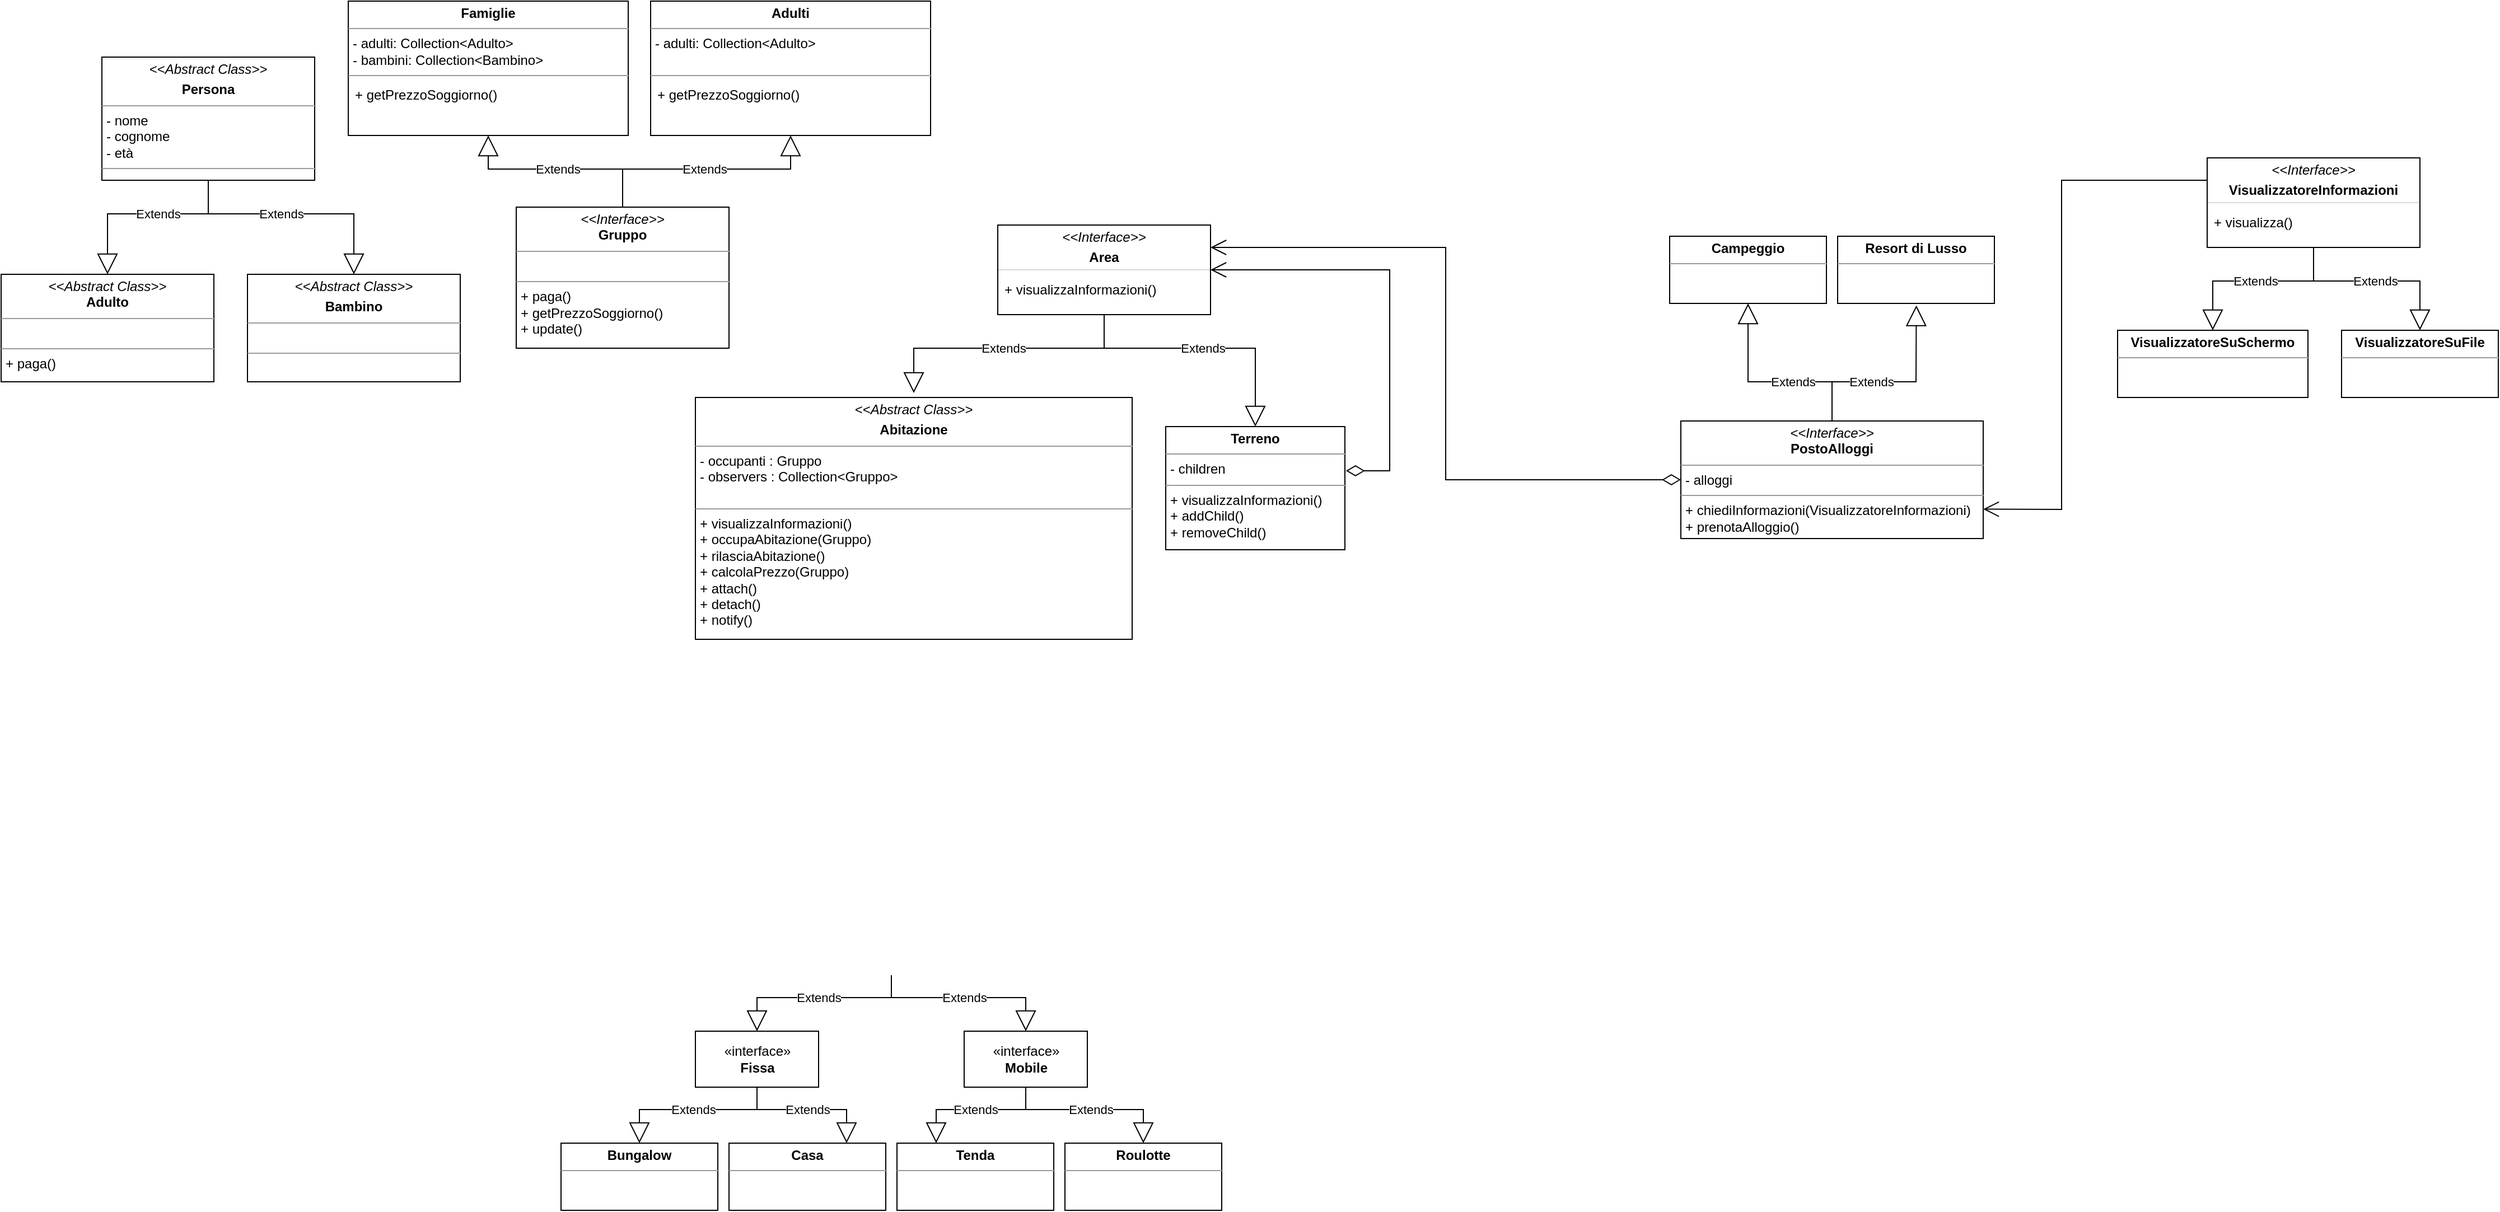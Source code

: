 <mxfile version="20.8.3" type="device"><diagram id="NcUBOvsC5XP6fZwKayEn" name="Page-1"><mxGraphModel dx="1522" dy="851" grid="1" gridSize="10" guides="1" tooltips="1" connect="1" arrows="1" fold="1" page="1" pageScale="1" pageWidth="4681" pageHeight="3300" math="0" shadow="0"><root><mxCell id="0"/><mxCell id="1" parent="0"/><mxCell id="sTAsvp3pAyC-jVc5APGx-4" value="&lt;p style=&quot;margin:0px;margin-top:4px;text-align:center;&quot;&gt;&lt;i&gt;&amp;lt;&amp;lt;Interface&amp;gt;&amp;gt;&lt;/i&gt;&lt;b&gt;&lt;br&gt;&lt;/b&gt;&lt;/p&gt;&lt;p style=&quot;margin:0px;margin-top:4px;text-align:center;&quot;&gt;&lt;b&gt;Area&lt;/b&gt;&lt;br&gt;&lt;/p&gt;" style="verticalAlign=top;align=left;overflow=fill;fontSize=12;fontFamily=Helvetica;html=1;" parent="1" vertex="1"><mxGeometry x="900" y="210" width="190" height="80" as="geometry"/></mxCell><mxCell id="sTAsvp3pAyC-jVc5APGx-8" value="&lt;div&gt;«interface»&lt;b&gt;&lt;br&gt;&lt;/b&gt;&lt;/div&gt;&lt;div&gt;&lt;b&gt;Fissa&lt;/b&gt;&lt;/div&gt;" style="html=1;" parent="1" vertex="1"><mxGeometry x="630" y="930" width="110" height="50" as="geometry"/></mxCell><mxCell id="sTAsvp3pAyC-jVc5APGx-9" value="&lt;div&gt;«interface»&lt;b&gt;&lt;br&gt;&lt;/b&gt;&lt;/div&gt;&lt;div&gt;&lt;b&gt;Mobile&lt;/b&gt;&lt;/div&gt;" style="html=1;" parent="1" vertex="1"><mxGeometry x="870" y="930" width="110" height="50" as="geometry"/></mxCell><mxCell id="sTAsvp3pAyC-jVc5APGx-10" value="Extends" style="endArrow=block;endSize=16;endFill=0;html=1;rounded=0;exitX=0.5;exitY=1;exitDx=0;exitDy=0;entryX=0.5;entryY=0;entryDx=0;entryDy=0;" parent="1" target="sTAsvp3pAyC-jVc5APGx-8" edge="1"><mxGeometry width="160" relative="1" as="geometry"><mxPoint x="805" y="880" as="sourcePoint"/><mxPoint x="620" y="940" as="targetPoint"/><Array as="points"><mxPoint x="805" y="900"/><mxPoint x="685" y="900"/></Array></mxGeometry></mxCell><mxCell id="sTAsvp3pAyC-jVc5APGx-11" value="Extends" style="endArrow=block;endSize=16;endFill=0;html=1;rounded=0;exitX=0.5;exitY=1;exitDx=0;exitDy=0;entryX=0.5;entryY=0;entryDx=0;entryDy=0;" parent="1" target="sTAsvp3pAyC-jVc5APGx-9" edge="1"><mxGeometry width="160" relative="1" as="geometry"><mxPoint x="805" y="880" as="sourcePoint"/><mxPoint x="990.0" y="940" as="targetPoint"/><Array as="points"><mxPoint x="805" y="900"/><mxPoint x="925" y="900"/></Array></mxGeometry></mxCell><mxCell id="sTAsvp3pAyC-jVc5APGx-16" value="Extends" style="endArrow=block;endSize=16;endFill=0;html=1;rounded=0;exitX=0.5;exitY=1;exitDx=0;exitDy=0;entryX=0.5;entryY=0;entryDx=0;entryDy=0;" parent="1" source="sTAsvp3pAyC-jVc5APGx-8" target="sTAsvp3pAyC-jVc5APGx-37" edge="1"><mxGeometry width="160" relative="1" as="geometry"><mxPoint x="690" y="970" as="sourcePoint"/><mxPoint x="597.5" y="1030" as="targetPoint"/><Array as="points"><mxPoint x="685" y="1000"/><mxPoint x="580" y="1000"/></Array></mxGeometry></mxCell><mxCell id="sTAsvp3pAyC-jVc5APGx-17" value="Extends" style="endArrow=block;endSize=16;endFill=0;html=1;rounded=0;exitX=0.5;exitY=1;exitDx=0;exitDy=0;entryX=0.75;entryY=0;entryDx=0;entryDy=0;" parent="1" source="sTAsvp3pAyC-jVc5APGx-8" target="sTAsvp3pAyC-jVc5APGx-39" edge="1"><mxGeometry width="160" relative="1" as="geometry"><mxPoint x="690" y="970" as="sourcePoint"/><mxPoint x="772.5" y="1030" as="targetPoint"/><Array as="points"><mxPoint x="685" y="1000"/><mxPoint x="765" y="1000"/></Array></mxGeometry></mxCell><mxCell id="sTAsvp3pAyC-jVc5APGx-18" value="Extends" style="endArrow=block;endSize=16;endFill=0;html=1;rounded=0;exitX=0.5;exitY=1;exitDx=0;exitDy=0;entryX=0.25;entryY=0;entryDx=0;entryDy=0;" parent="1" source="sTAsvp3pAyC-jVc5APGx-9" target="sTAsvp3pAyC-jVc5APGx-40" edge="1"><mxGeometry width="160" relative="1" as="geometry"><mxPoint x="930" y="970" as="sourcePoint"/><mxPoint x="837.5" y="1030" as="targetPoint"/><Array as="points"><mxPoint x="925" y="1000"/><mxPoint x="845" y="1000"/></Array></mxGeometry></mxCell><mxCell id="sTAsvp3pAyC-jVc5APGx-19" value="Extends" style="endArrow=block;endSize=16;endFill=0;html=1;rounded=0;exitX=0.5;exitY=1;exitDx=0;exitDy=0;entryX=0.5;entryY=0;entryDx=0;entryDy=0;" parent="1" source="sTAsvp3pAyC-jVc5APGx-9" target="sTAsvp3pAyC-jVc5APGx-41" edge="1"><mxGeometry width="160" relative="1" as="geometry"><mxPoint x="930" y="970" as="sourcePoint"/><mxPoint x="1012.5" y="1030" as="targetPoint"/><Array as="points"><mxPoint x="925" y="1000"/><mxPoint x="1030" y="1000"/></Array></mxGeometry></mxCell><mxCell id="sTAsvp3pAyC-jVc5APGx-29" value="Extends" style="endArrow=block;endSize=16;endFill=0;html=1;rounded=0;exitX=0.5;exitY=1;exitDx=0;exitDy=0;entryX=0.5;entryY=0;entryDx=0;entryDy=0;" parent="1" source="sTAsvp3pAyC-jVc5APGx-4" edge="1"><mxGeometry width="160" relative="1" as="geometry"><mxPoint x="980" y="290" as="sourcePoint"/><mxPoint x="825" y="360" as="targetPoint"/><Array as="points"><mxPoint x="995" y="320"/><mxPoint x="825" y="320"/></Array></mxGeometry></mxCell><mxCell id="sTAsvp3pAyC-jVc5APGx-30" value="Extends" style="endArrow=block;endSize=16;endFill=0;html=1;rounded=0;exitX=0.5;exitY=1;exitDx=0;exitDy=0;entryX=0.5;entryY=0;entryDx=0;entryDy=0;" parent="1" source="sTAsvp3pAyC-jVc5APGx-4" target="sTAsvp3pAyC-jVc5APGx-35" edge="1"><mxGeometry width="160" relative="1" as="geometry"><mxPoint x="980" y="290" as="sourcePoint"/><mxPoint x="1140" y="400" as="targetPoint"/><Array as="points"><mxPoint x="995" y="320"/><mxPoint x="1130" y="320"/></Array></mxGeometry></mxCell><mxCell id="sTAsvp3pAyC-jVc5APGx-35" value="&lt;p style=&quot;margin:0px;margin-top:4px;text-align:center;&quot;&gt;&lt;b&gt;Terreno&lt;/b&gt;&lt;/p&gt;&lt;hr size=&quot;1&quot;&gt;&lt;p style=&quot;margin:0px;margin-left:4px;&quot;&gt;- children&lt;br&gt;&lt;/p&gt;&lt;hr size=&quot;1&quot;&gt;&lt;p style=&quot;margin:0px;margin-left:4px;&quot;&gt;+ visualizzaInformazioni()&lt;/p&gt;&lt;p style=&quot;margin:0px;margin-left:4px;&quot;&gt;+ addChild()&lt;/p&gt;&lt;p style=&quot;margin:0px;margin-left:4px;&quot;&gt;+ removeChild()&lt;/p&gt;&lt;p style=&quot;margin:0px;margin-left:4px;&quot;&gt;&lt;br&gt;&lt;/p&gt;" style="verticalAlign=top;align=left;overflow=fill;fontSize=12;fontFamily=Helvetica;html=1;" parent="1" vertex="1"><mxGeometry x="1050" y="390" width="160" height="110" as="geometry"/></mxCell><mxCell id="sTAsvp3pAyC-jVc5APGx-36" value="&lt;div&gt;&lt;br&gt;&lt;/div&gt;&lt;div&gt;&lt;br&gt;&lt;/div&gt;" style="endArrow=open;html=1;endSize=12;startArrow=diamondThin;startSize=14;startFill=0;edgeStyle=orthogonalEdgeStyle;align=left;verticalAlign=bottom;rounded=0;entryX=1;entryY=0.5;entryDx=0;entryDy=0;exitX=1.006;exitY=0.359;exitDx=0;exitDy=0;exitPerimeter=0;" parent="1" source="sTAsvp3pAyC-jVc5APGx-35" target="sTAsvp3pAyC-jVc5APGx-4" edge="1"><mxGeometry x="-1" y="3" relative="1" as="geometry"><mxPoint x="1220" y="420" as="sourcePoint"/><mxPoint x="1180" y="440" as="targetPoint"/><Array as="points"><mxPoint x="1250" y="430"/><mxPoint x="1250" y="250"/></Array></mxGeometry></mxCell><mxCell id="sTAsvp3pAyC-jVc5APGx-37" value="&lt;p style=&quot;margin:0px;margin-top:4px;text-align:center;&quot;&gt;&lt;b&gt;Bungalow&lt;/b&gt;&lt;/p&gt;&lt;hr size=&quot;1&quot;&gt;&lt;div style=&quot;height:2px;&quot;&gt;&lt;/div&gt;" style="verticalAlign=top;align=left;overflow=fill;fontSize=12;fontFamily=Helvetica;html=1;" parent="1" vertex="1"><mxGeometry x="510" y="1030" width="140" height="60" as="geometry"/></mxCell><mxCell id="sTAsvp3pAyC-jVc5APGx-39" value="&lt;p style=&quot;margin:0px;margin-top:4px;text-align:center;&quot;&gt;&lt;b&gt;Casa&lt;/b&gt;&lt;br&gt;&lt;/p&gt;&lt;hr size=&quot;1&quot;&gt;&lt;div style=&quot;height:2px;&quot;&gt;&lt;/div&gt;" style="verticalAlign=top;align=left;overflow=fill;fontSize=12;fontFamily=Helvetica;html=1;" parent="1" vertex="1"><mxGeometry x="660" y="1030" width="140" height="60" as="geometry"/></mxCell><mxCell id="sTAsvp3pAyC-jVc5APGx-40" value="&lt;p style=&quot;margin:0px;margin-top:4px;text-align:center;&quot;&gt;&lt;b&gt;Tenda&lt;/b&gt;&lt;br&gt;&lt;/p&gt;&lt;hr size=&quot;1&quot;&gt;&lt;div style=&quot;height:2px;&quot;&gt;&lt;/div&gt;" style="verticalAlign=top;align=left;overflow=fill;fontSize=12;fontFamily=Helvetica;html=1;" parent="1" vertex="1"><mxGeometry x="810" y="1030" width="140" height="60" as="geometry"/></mxCell><mxCell id="sTAsvp3pAyC-jVc5APGx-41" value="&lt;p style=&quot;margin:0px;margin-top:4px;text-align:center;&quot;&gt;&lt;b&gt;Roulotte&lt;/b&gt;&lt;br&gt;&lt;/p&gt;&lt;hr size=&quot;1&quot;&gt;&lt;div style=&quot;height:2px;&quot;&gt;&lt;/div&gt;" style="verticalAlign=top;align=left;overflow=fill;fontSize=12;fontFamily=Helvetica;html=1;" parent="1" vertex="1"><mxGeometry x="960" y="1030" width="140" height="60" as="geometry"/></mxCell><mxCell id="4Uc646g9f8x1yOeYffe5-2" value="&lt;p style=&quot;margin:0px;margin-top:4px;text-align:center;&quot;&gt;&lt;i&gt;&amp;lt;&amp;lt;Interface&amp;gt;&amp;gt;&lt;/i&gt;&lt;br&gt;&lt;b&gt;PostoAlloggi&lt;/b&gt;&lt;br&gt;&lt;/p&gt;&lt;hr size=&quot;1&quot;&gt;&lt;p style=&quot;margin:0px;margin-left:4px;&quot;&gt;- alloggi&lt;br&gt;&lt;/p&gt;&lt;hr size=&quot;1&quot;&gt;&lt;p style=&quot;margin:0px;margin-left:4px;&quot;&gt;+ chiediInformazioni(VisualizzatoreInformazioni)&lt;br&gt;+ prenotaAlloggio()&lt;br&gt;&lt;/p&gt;" style="verticalAlign=top;align=left;overflow=fill;fontSize=12;fontFamily=Helvetica;html=1;" vertex="1" parent="1"><mxGeometry x="1510" y="385" width="270" height="105" as="geometry"/></mxCell><mxCell id="4Uc646g9f8x1yOeYffe5-7" value="&lt;p style=&quot;margin:0px;margin-top:4px;text-align:center;&quot;&gt;&lt;b&gt;Campeggio&lt;/b&gt;&lt;br&gt;&lt;/p&gt;&lt;hr size=&quot;1&quot;&gt;&lt;div style=&quot;height:2px;&quot;&gt;&lt;/div&gt;" style="verticalAlign=top;align=left;overflow=fill;fontSize=12;fontFamily=Helvetica;html=1;" vertex="1" parent="1"><mxGeometry x="1500" y="220" width="140" height="60" as="geometry"/></mxCell><mxCell id="4Uc646g9f8x1yOeYffe5-8" value="&lt;p style=&quot;margin:0px;margin-top:4px;text-align:center;&quot;&gt;&lt;b&gt;Resort di Lusso&lt;/b&gt;&lt;br&gt;&lt;/p&gt;&lt;hr size=&quot;1&quot;&gt;&lt;div style=&quot;height:2px;&quot;&gt;&lt;/div&gt;" style="verticalAlign=top;align=left;overflow=fill;fontSize=12;fontFamily=Helvetica;html=1;" vertex="1" parent="1"><mxGeometry x="1650" y="220" width="140" height="60" as="geometry"/></mxCell><mxCell id="4Uc646g9f8x1yOeYffe5-9" value="Extends" style="endArrow=block;endSize=16;endFill=0;html=1;rounded=0;exitX=0.5;exitY=0;exitDx=0;exitDy=0;entryX=0.5;entryY=1;entryDx=0;entryDy=0;" edge="1" parent="1" source="4Uc646g9f8x1yOeYffe5-2" target="4Uc646g9f8x1yOeYffe5-7"><mxGeometry x="-0.222" width="160" relative="1" as="geometry"><mxPoint x="1580" y="340" as="sourcePoint"/><mxPoint x="1740" y="340" as="targetPoint"/><Array as="points"><mxPoint x="1645" y="350"/><mxPoint x="1570" y="350"/></Array><mxPoint as="offset"/></mxGeometry></mxCell><mxCell id="4Uc646g9f8x1yOeYffe5-10" value="Extends" style="endArrow=block;endSize=16;endFill=0;html=1;rounded=0;exitX=0.5;exitY=0;exitDx=0;exitDy=0;entryX=0.502;entryY=1.029;entryDx=0;entryDy=0;entryPerimeter=0;" edge="1" parent="1" source="4Uc646g9f8x1yOeYffe5-2" target="4Uc646g9f8x1yOeYffe5-8"><mxGeometry x="-0.222" width="160" relative="1" as="geometry"><mxPoint x="1610" y="385" as="sourcePoint"/><mxPoint x="1685" y="280" as="targetPoint"/><Array as="points"><mxPoint x="1645" y="350"/><mxPoint x="1720" y="350"/></Array><mxPoint as="offset"/></mxGeometry></mxCell><mxCell id="4Uc646g9f8x1yOeYffe5-12" value="" style="endArrow=open;html=1;endSize=12;startArrow=diamondThin;startSize=14;startFill=0;edgeStyle=orthogonalEdgeStyle;align=left;verticalAlign=bottom;rounded=0;exitX=0;exitY=0.5;exitDx=0;exitDy=0;entryX=1;entryY=0.25;entryDx=0;entryDy=0;" edge="1" parent="1" source="4Uc646g9f8x1yOeYffe5-2" target="sTAsvp3pAyC-jVc5APGx-4"><mxGeometry x="-1" y="3" relative="1" as="geometry"><mxPoint x="1450" y="290.667" as="sourcePoint"/><mxPoint x="1300" y="230" as="targetPoint"/></mxGeometry></mxCell><mxCell id="4Uc646g9f8x1yOeYffe5-14" value="&lt;p style=&quot;margin:0px;margin-top:4px;text-align:center;&quot;&gt;&lt;i&gt;&amp;lt;&amp;lt;Abstract Class&amp;gt;&amp;gt;&lt;/i&gt;&lt;b&gt;&lt;br&gt;&lt;/b&gt;&lt;/p&gt;&lt;p style=&quot;margin:0px;margin-top:4px;text-align:center;&quot;&gt;&lt;b&gt;Persona&lt;/b&gt;&lt;br&gt;&lt;b&gt;&lt;/b&gt;&lt;/p&gt;&lt;hr size=&quot;1&quot;&gt;&lt;p style=&quot;margin:0px;margin-left:4px;&quot;&gt;- nome&lt;/p&gt;&lt;p style=&quot;margin:0px;margin-left:4px;&quot;&gt;- cognome&lt;/p&gt;&lt;p style=&quot;margin:0px;margin-left:4px;&quot;&gt;- età&lt;br&gt;&lt;/p&gt;&lt;hr size=&quot;1&quot;&gt;" style="verticalAlign=top;align=left;overflow=fill;fontSize=12;fontFamily=Helvetica;html=1;" vertex="1" parent="1"><mxGeometry x="100" y="60" width="190" height="110" as="geometry"/></mxCell><mxCell id="4Uc646g9f8x1yOeYffe5-16" value="" style="line;strokeWidth=1;fillColor=none;align=left;verticalAlign=middle;spacingTop=-1;spacingLeft=3;spacingRight=3;rotatable=0;labelPosition=right;points=[];portConstraint=eastwest;strokeColor=inherit;opacity=15;" vertex="1" parent="1"><mxGeometry x="900" y="246" width="190" height="8" as="geometry"/></mxCell><mxCell id="4Uc646g9f8x1yOeYffe5-17" value="+ visualizzaInformazioni()" style="text;strokeColor=none;fillColor=none;align=left;verticalAlign=top;spacingLeft=4;spacingRight=4;overflow=hidden;rotatable=0;points=[[0,0.5],[1,0.5]];portConstraint=eastwest;opacity=15;" vertex="1" parent="1"><mxGeometry x="900" y="254" width="190" height="26" as="geometry"/></mxCell><mxCell id="4Uc646g9f8x1yOeYffe5-19" value="&lt;p style=&quot;margin:0px;margin-top:4px;text-align:center;&quot;&gt;&lt;i&gt;&amp;lt;&amp;lt;Interface&amp;gt;&amp;gt;&lt;/i&gt;&lt;b&gt;&lt;br&gt;&lt;/b&gt;&lt;/p&gt;&lt;p style=&quot;margin:0px;margin-top:4px;text-align:center;&quot;&gt;&lt;b&gt;VisualizzatoreInformazioni&lt;/b&gt;&lt;br&gt;&lt;/p&gt;" style="verticalAlign=top;align=left;overflow=fill;fontSize=12;fontFamily=Helvetica;html=1;flipV=1;flipH=0;" vertex="1" parent="1"><mxGeometry x="1980" y="150" width="190" height="80" as="geometry"/></mxCell><mxCell id="4Uc646g9f8x1yOeYffe5-20" value="" style="line;strokeWidth=1;fillColor=none;align=left;verticalAlign=middle;spacingTop=-1;spacingLeft=3;spacingRight=3;rotatable=0;labelPosition=right;points=[];portConstraint=eastwest;strokeColor=inherit;opacity=15;flipV=1;flipH=0;" vertex="1" parent="1"><mxGeometry x="1980" y="186" width="190" height="8" as="geometry"/></mxCell><mxCell id="4Uc646g9f8x1yOeYffe5-21" value="+ visualizza()" style="text;strokeColor=none;fillColor=none;align=left;verticalAlign=top;spacingLeft=4;spacingRight=4;overflow=hidden;rotatable=0;points=[[0,0.5],[1,0.5]];portConstraint=eastwest;opacity=15;flipV=1;flipH=0;" vertex="1" parent="1"><mxGeometry x="1980" y="194" width="190" height="26" as="geometry"/></mxCell><mxCell id="4Uc646g9f8x1yOeYffe5-22" value="" style="endArrow=open;endFill=1;endSize=12;html=1;rounded=0;exitX=0;exitY=0.25;exitDx=0;exitDy=0;entryX=1;entryY=0.75;entryDx=0;entryDy=0;" edge="1" parent="1" source="4Uc646g9f8x1yOeYffe5-19" target="4Uc646g9f8x1yOeYffe5-2"><mxGeometry width="160" relative="1" as="geometry"><mxPoint x="1970" y="260" as="sourcePoint"/><mxPoint x="2130" y="260" as="targetPoint"/><Array as="points"><mxPoint x="1850" y="170"/><mxPoint x="1850" y="464"/></Array></mxGeometry></mxCell><mxCell id="4Uc646g9f8x1yOeYffe5-27" value="Extends" style="endArrow=block;endSize=16;endFill=0;html=1;rounded=0;exitX=0.5;exitY=1;exitDx=0;exitDy=0;entryX=0.5;entryY=0;entryDx=0;entryDy=0;" edge="1" parent="1" target="4Uc646g9f8x1yOeYffe5-29" source="4Uc646g9f8x1yOeYffe5-19"><mxGeometry width="160" relative="1" as="geometry"><mxPoint x="2045" y="280" as="sourcePoint"/><mxPoint x="1957.5" y="230" as="targetPoint"/><Array as="points"><mxPoint x="2075" y="260"/><mxPoint x="1985" y="260"/></Array></mxGeometry></mxCell><mxCell id="4Uc646g9f8x1yOeYffe5-28" value="Extends" style="endArrow=block;endSize=16;endFill=0;html=1;rounded=0;exitX=0.5;exitY=1;exitDx=0;exitDy=0;entryX=0.5;entryY=0;entryDx=0;entryDy=0;" edge="1" parent="1" target="4Uc646g9f8x1yOeYffe5-30" source="4Uc646g9f8x1yOeYffe5-19"><mxGeometry width="160" relative="1" as="geometry"><mxPoint x="2045" y="280" as="sourcePoint"/><mxPoint x="2132.5" y="230" as="targetPoint"/><Array as="points"><mxPoint x="2075" y="260"/><mxPoint x="2170" y="260"/></Array></mxGeometry></mxCell><mxCell id="4Uc646g9f8x1yOeYffe5-29" value="&lt;p style=&quot;margin:0px;margin-top:4px;text-align:center;&quot;&gt;&lt;b&gt;VisualizzatoreSuSchermo&lt;/b&gt;&lt;br&gt;&lt;/p&gt;&lt;hr size=&quot;1&quot;&gt;&lt;div style=&quot;height:2px;&quot;&gt;&lt;/div&gt;" style="verticalAlign=top;align=left;overflow=fill;fontSize=12;fontFamily=Helvetica;html=1;flipV=1;flipH=0;" vertex="1" parent="1"><mxGeometry x="1900" y="304" width="170" height="60" as="geometry"/></mxCell><mxCell id="4Uc646g9f8x1yOeYffe5-30" value="&lt;p style=&quot;margin:0px;margin-top:4px;text-align:center;&quot;&gt;&lt;b&gt;VisualizzatoreSuFile&lt;/b&gt;&lt;br&gt;&lt;/p&gt;&lt;hr size=&quot;1&quot;&gt;&lt;div style=&quot;height:2px;&quot;&gt;&lt;/div&gt;" style="verticalAlign=top;align=left;overflow=fill;fontSize=12;fontFamily=Helvetica;html=1;flipV=1;flipH=0;" vertex="1" parent="1"><mxGeometry x="2100" y="304" width="140" height="60" as="geometry"/></mxCell><mxCell id="4Uc646g9f8x1yOeYffe5-44" value="&lt;p style=&quot;margin:0px;margin-top:4px;text-align:center;&quot;&gt;&lt;i&gt;&amp;lt;&amp;lt;Abstract Class&amp;gt;&amp;gt;&lt;/i&gt;&lt;br&gt;&lt;b&gt;Adulto&lt;/b&gt;&lt;br&gt;&lt;/p&gt;&lt;hr size=&quot;1&quot;&gt;&lt;p style=&quot;margin:0px;margin-left:4px;&quot;&gt;&lt;br&gt;&lt;/p&gt;&lt;hr size=&quot;1&quot;&gt;&lt;p style=&quot;margin:0px;margin-left:4px;&quot;&gt;+ paga()&lt;br&gt;&lt;/p&gt;" style="verticalAlign=top;align=left;overflow=fill;fontSize=12;fontFamily=Helvetica;html=1;" vertex="1" parent="1"><mxGeometry x="10" y="254" width="190" height="96" as="geometry"/></mxCell><mxCell id="4Uc646g9f8x1yOeYffe5-45" value="&lt;p style=&quot;margin:0px;margin-top:4px;text-align:center;&quot;&gt;&lt;i&gt;&amp;lt;&amp;lt;Abstract Class&amp;gt;&amp;gt;&lt;/i&gt;&lt;b&gt;&lt;br&gt;&lt;/b&gt;&lt;/p&gt;&lt;p style=&quot;margin:0px;margin-top:4px;text-align:center;&quot;&gt;&lt;b&gt;Bambino&lt;/b&gt;&lt;br&gt;&lt;b&gt;&lt;/b&gt;&lt;/p&gt;&lt;hr size=&quot;1&quot;&gt;&lt;br&gt;&lt;hr size=&quot;1&quot;&gt;&lt;p style=&quot;margin:0px;margin-left:4px;&quot;&gt;&lt;br&gt;&lt;/p&gt;" style="verticalAlign=top;align=left;overflow=fill;fontSize=12;fontFamily=Helvetica;html=1;" vertex="1" parent="1"><mxGeometry x="230" y="254" width="190" height="96" as="geometry"/></mxCell><mxCell id="4Uc646g9f8x1yOeYffe5-46" value="Extends" style="endArrow=block;endSize=16;endFill=0;html=1;rounded=0;exitX=0.5;exitY=1;exitDx=0;exitDy=0;entryX=0.5;entryY=0;entryDx=0;entryDy=0;" edge="1" parent="1" source="4Uc646g9f8x1yOeYffe5-14" target="4Uc646g9f8x1yOeYffe5-44"><mxGeometry x="-0.138" width="160" relative="1" as="geometry"><mxPoint x="195" y="180" as="sourcePoint"/><mxPoint x="75" y="230" as="targetPoint"/><Array as="points"><mxPoint x="195" y="200"/><mxPoint x="105" y="200"/></Array><mxPoint as="offset"/></mxGeometry></mxCell><mxCell id="4Uc646g9f8x1yOeYffe5-47" value="Extends" style="endArrow=block;endSize=16;endFill=0;html=1;rounded=0;exitX=0.5;exitY=1;exitDx=0;exitDy=0;entryX=0.5;entryY=0;entryDx=0;entryDy=0;" edge="1" parent="1" source="4Uc646g9f8x1yOeYffe5-14" target="4Uc646g9f8x1yOeYffe5-45"><mxGeometry x="-0.112" width="160" relative="1" as="geometry"><mxPoint x="195" y="180" as="sourcePoint"/><mxPoint x="315" y="230" as="targetPoint"/><Array as="points"><mxPoint x="195" y="200"/><mxPoint x="325" y="200"/></Array><mxPoint as="offset"/></mxGeometry></mxCell><mxCell id="4Uc646g9f8x1yOeYffe5-54" value="&lt;p style=&quot;margin:0px;margin-top:4px;text-align:center;&quot;&gt;&lt;i&gt;&amp;lt;&amp;lt;Abstract Class&amp;gt;&amp;gt;&lt;/i&gt;&lt;b&gt;&lt;br&gt;&lt;/b&gt;&lt;/p&gt;&lt;p style=&quot;margin:0px;margin-top:4px;text-align:center;&quot;&gt;&lt;b&gt;Abitazione&lt;/b&gt;&lt;br&gt;&lt;b&gt;&lt;/b&gt;&lt;/p&gt;&lt;hr size=&quot;1&quot;&gt;&lt;p style=&quot;margin:0px;margin-left:4px;&quot;&gt;- occupanti : Gruppo&lt;/p&gt;&lt;p style=&quot;margin:0px;margin-left:4px;&quot;&gt;- observers : Collection&amp;lt;Gruppo&amp;gt;&lt;br&gt;&lt;/p&gt;&lt;p style=&quot;margin:0px;margin-left:4px;&quot;&gt;&lt;br&gt;&lt;/p&gt;&lt;hr size=&quot;1&quot;&gt;&lt;p style=&quot;margin:0px;margin-left:4px;&quot; align=&quot;left&quot;&gt;+ visualizzaInformazioni()&lt;/p&gt;&lt;p style=&quot;margin:0px;margin-left:4px;&quot; align=&quot;left&quot;&gt;+ occupaAbitazione(Gruppo)&lt;/p&gt;&lt;p style=&quot;margin:0px;margin-left:4px;&quot; align=&quot;left&quot;&gt;+ rilasciaAbitazione()&lt;br&gt;&lt;/p&gt;&lt;p style=&quot;margin:0px;margin-left:4px;&quot; align=&quot;left&quot;&gt;+ calcolaPrezzo(Gruppo)&lt;br&gt;&lt;/p&gt;&lt;p style=&quot;margin:0px;margin-left:4px;&quot; align=&quot;left&quot;&gt;+ attach()&lt;br&gt;&lt;/p&gt;&lt;p style=&quot;margin:0px;margin-left:4px;&quot; align=&quot;left&quot;&gt;+ detach()&lt;br&gt;&lt;/p&gt;&lt;p style=&quot;margin:0px;margin-left:4px;&quot; align=&quot;left&quot;&gt;+ notify()&lt;/p&gt;&lt;p style=&quot;margin:0px;margin-left:4px;&quot;&gt;&amp;nbsp;&lt;/p&gt;" style="verticalAlign=top;align=left;overflow=fill;fontSize=12;fontFamily=Helvetica;html=1;" vertex="1" parent="1"><mxGeometry x="630" y="364" width="390" height="216" as="geometry"/></mxCell><mxCell id="4Uc646g9f8x1yOeYffe5-56" value="&lt;p style=&quot;margin:0px;margin-top:4px;text-align:center;&quot;&gt;&lt;i&gt;&amp;lt;&amp;lt;Interface&amp;gt;&amp;gt;&lt;/i&gt;&lt;br&gt;&lt;b&gt;Gruppo&lt;/b&gt;&lt;br&gt;&lt;/p&gt;&lt;hr size=&quot;1&quot;&gt;&lt;br&gt;&lt;hr size=&quot;1&quot;&gt;&lt;p style=&quot;margin:0px;margin-left:4px;&quot;&gt;+ paga()&lt;br&gt;&lt;/p&gt;&lt;p style=&quot;margin:0px;margin-left:4px;&quot;&gt;+ getPrezzoSoggiorno()&lt;br&gt;&lt;/p&gt;&lt;p style=&quot;margin:0px;margin-left:4px;&quot;&gt;+ update()&lt;/p&gt;&lt;p style=&quot;margin:0px;margin-left:4px;&quot;&gt;&lt;br&gt;&lt;/p&gt;&lt;p style=&quot;margin:0px;margin-left:4px;&quot;&gt;&lt;/p&gt;" style="verticalAlign=top;align=left;overflow=fill;fontSize=12;fontFamily=Helvetica;html=1;" vertex="1" parent="1"><mxGeometry x="470" y="194" width="190" height="126" as="geometry"/></mxCell><mxCell id="4Uc646g9f8x1yOeYffe5-58" value="Extends" style="endArrow=block;endSize=16;endFill=0;html=1;rounded=0;exitX=0.5;exitY=0;exitDx=0;exitDy=0;entryX=0.5;entryY=1;entryDx=0;entryDy=0;" edge="1" parent="1" source="4Uc646g9f8x1yOeYffe5-56" target="4Uc646g9f8x1yOeYffe5-41"><mxGeometry width="160" relative="1" as="geometry"><mxPoint x="570" y="260" as="sourcePoint"/><mxPoint x="730" y="260" as="targetPoint"/><Array as="points"><mxPoint x="565" y="160"/><mxPoint x="445" y="160"/></Array></mxGeometry></mxCell><mxCell id="4Uc646g9f8x1yOeYffe5-60" value="Extends" style="endArrow=block;endSize=16;endFill=0;html=1;rounded=0;exitX=0.5;exitY=0;exitDx=0;exitDy=0;entryX=0.5;entryY=1;entryDx=0;entryDy=0;" edge="1" parent="1" source="4Uc646g9f8x1yOeYffe5-56" target="4Uc646g9f8x1yOeYffe5-59"><mxGeometry width="160" relative="1" as="geometry"><mxPoint x="575.0" y="204" as="sourcePoint"/><mxPoint x="465" y="126.0" as="targetPoint"/><Array as="points"><mxPoint x="565" y="160"/><mxPoint x="715" y="160"/></Array></mxGeometry></mxCell><mxCell id="4Uc646g9f8x1yOeYffe5-63" value="" style="group" vertex="1" connectable="0" parent="1"><mxGeometry x="320" y="10" width="250" height="130" as="geometry"/></mxCell><mxCell id="4Uc646g9f8x1yOeYffe5-71" value="" style="group" vertex="1" connectable="0" parent="4Uc646g9f8x1yOeYffe5-63"><mxGeometry width="250" height="120" as="geometry"/></mxCell><mxCell id="4Uc646g9f8x1yOeYffe5-41" value="&lt;p style=&quot;margin:0px;margin-top:4px;text-align:center;&quot;&gt;&lt;b&gt;Famiglie&lt;/b&gt;&lt;/p&gt;&lt;hr size=&quot;1&quot;&gt;&lt;p style=&quot;margin:0px;margin-left:4px;&quot;&gt;- adulti: Collection&amp;lt;Adulto&amp;gt;&lt;/p&gt;&lt;p style=&quot;margin:0px;margin-left:4px;&quot;&gt;- bambini: Collection&amp;lt;Bambino&amp;gt;&lt;/p&gt;&lt;hr size=&quot;1&quot;&gt;" style="verticalAlign=top;align=left;overflow=fill;fontSize=12;fontFamily=Helvetica;html=1;" vertex="1" parent="4Uc646g9f8x1yOeYffe5-71"><mxGeometry width="250" height="120" as="geometry"/></mxCell><mxCell id="4Uc646g9f8x1yOeYffe5-70" value="+ getPrezzoSoggiorno()" style="text;strokeColor=none;fillColor=none;align=left;verticalAlign=top;spacingLeft=4;spacingRight=4;overflow=hidden;rotatable=0;points=[[0,0.5],[1,0.5]];portConstraint=eastwest;html=1;" vertex="1" parent="4Uc646g9f8x1yOeYffe5-71"><mxGeometry y="70" width="250" height="50" as="geometry"/></mxCell><mxCell id="4Uc646g9f8x1yOeYffe5-66" value="" style="group" vertex="1" connectable="0" parent="1"><mxGeometry x="590" y="10" width="250" height="120" as="geometry"/></mxCell><mxCell id="4Uc646g9f8x1yOeYffe5-59" value="&lt;p style=&quot;margin:0px;margin-top:4px;text-align:center;&quot;&gt;&lt;b&gt;Adulti&lt;/b&gt;&lt;br&gt;&lt;/p&gt;&lt;hr size=&quot;1&quot;&gt;&lt;p style=&quot;margin:0px;margin-left:4px;&quot;&gt;- adulti: Collection&amp;lt;Adulto&amp;gt;&lt;/p&gt;&lt;p style=&quot;margin:0px;margin-left:4px;&quot;&gt;&lt;br&gt;&lt;/p&gt;&lt;hr size=&quot;1&quot;&gt;" style="verticalAlign=top;align=left;overflow=fill;fontSize=12;fontFamily=Helvetica;html=1;" vertex="1" parent="4Uc646g9f8x1yOeYffe5-66"><mxGeometry width="250" height="120" as="geometry"/></mxCell><mxCell id="4Uc646g9f8x1yOeYffe5-65" value="+ getPrezzoSoggiorno()" style="text;strokeColor=none;fillColor=none;align=left;verticalAlign=top;spacingLeft=4;spacingRight=4;overflow=hidden;rotatable=0;points=[[0,0.5],[1,0.5]];portConstraint=eastwest;html=1;" vertex="1" parent="4Uc646g9f8x1yOeYffe5-66"><mxGeometry y="70" width="250" height="50" as="geometry"/></mxCell></root></mxGraphModel></diagram></mxfile>